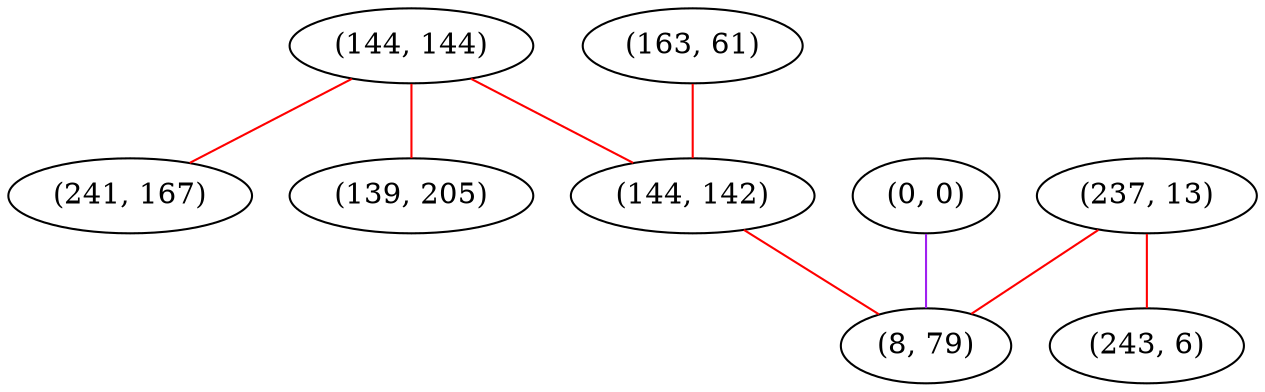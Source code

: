 graph "" {
"(144, 144)";
"(237, 13)";
"(243, 6)";
"(241, 167)";
"(0, 0)";
"(163, 61)";
"(144, 142)";
"(8, 79)";
"(139, 205)";
"(144, 144)" -- "(144, 142)"  [color=red, key=0, weight=1];
"(144, 144)" -- "(241, 167)"  [color=red, key=0, weight=1];
"(144, 144)" -- "(139, 205)"  [color=red, key=0, weight=1];
"(237, 13)" -- "(243, 6)"  [color=red, key=0, weight=1];
"(237, 13)" -- "(8, 79)"  [color=red, key=0, weight=1];
"(0, 0)" -- "(8, 79)"  [color=purple, key=0, weight=4];
"(163, 61)" -- "(144, 142)"  [color=red, key=0, weight=1];
"(144, 142)" -- "(8, 79)"  [color=red, key=0, weight=1];
}
